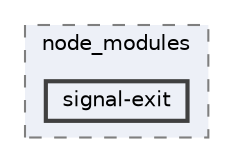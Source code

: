 digraph "pkiclassroomrescheduler/src/main/frontend/node_modules/signal-exit"
{
 // LATEX_PDF_SIZE
  bgcolor="transparent";
  edge [fontname=Helvetica,fontsize=10,labelfontname=Helvetica,labelfontsize=10];
  node [fontname=Helvetica,fontsize=10,shape=box,height=0.2,width=0.4];
  compound=true
  subgraph clusterdir_72953eda66ccb3a2722c28e1c3e6c23b {
    graph [ bgcolor="#edf0f7", pencolor="grey50", label="node_modules", fontname=Helvetica,fontsize=10 style="filled,dashed", URL="dir_72953eda66ccb3a2722c28e1c3e6c23b.html",tooltip=""]
  dir_1ca3892fea87e237a61a9b78883940e9 [label="signal-exit", fillcolor="#edf0f7", color="grey25", style="filled,bold", URL="dir_1ca3892fea87e237a61a9b78883940e9.html",tooltip=""];
  }
}
